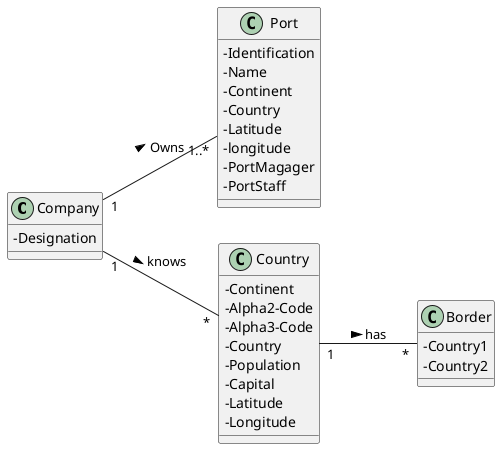 @startuml
'https://plantuml.com/class-diagram

skinparam classAttributeIconSize 0

left to right direction

class Company {
-Designation
}

class Port {
-Identification
-Name
-Continent
-Country
-Latitude
-longitude
-PortMagager
-PortStaff
}


class Country {
-Continent
-Alpha2-Code
-Alpha3-Code
-Country
-Population
-Capital
-Latitude
-Longitude
}

class Border {
-Country1
-Country2
}

Company "1" -- "1..*" Port : Owns >
Company "1" -- "*" Country : knows >
Country "1" -- "*" Border : has >
@enduml